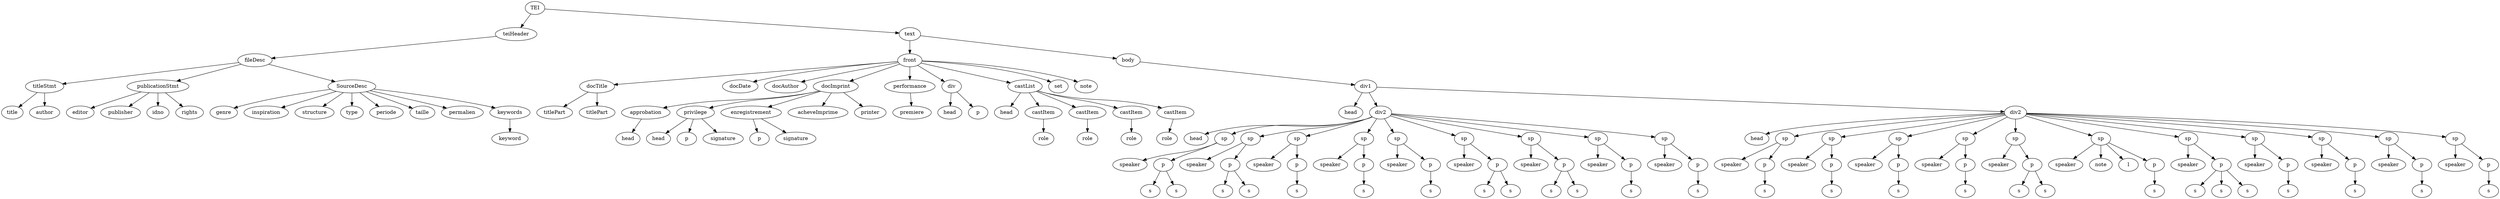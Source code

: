 digraph Tree {
	"t0" [label = "TEI"];
	"t1" [label = "teiHeader"];
	"t2" [label = "fileDesc"];
	"t3" [label = "titleStmt"];
	"t4" [label = "title"];
	"t5" [label = "author"];
	"t6" [label = "publicationStmt"];
	"t7" [label = "editor"];
	"t8" [label = "publisher"];
	"t9" [label = "idno"];
	"t10" [label = "rights"];
	"t11" [label = "SourceDesc"];
	"t12" [label = "genre"];
	"t13" [label = "inspiration"];
	"t14" [label = "structure"];
	"t15" [label = "type"];
	"t16" [label = "periode"];
	"t17" [label = "taille"];
	"t18" [label = "permalien"];
	"t19" [label = "keywords"];
	"t20" [label = "keyword"];
	"t21" [label = "text"];
	"t22" [label = "front"];
	"t23" [label = "docTitle"];
	"t24" [label = "titlePart"];
	"t25" [label = "titlePart"];
	"t26" [label = "docDate"];
	"t27" [label = "docAuthor"];
	"t28" [label = "docImprint"];
	"t29" [label = "approbation"];
	"t30" [label = "head"];
	"t31" [label = "privilege"];
	"t32" [label = "head"];
	"t33" [label = "p"];
	"t34" [label = "signature"];
	"t35" [label = "enregistrement"];
	"t36" [label = "p"];
	"t37" [label = "signature"];
	"t38" [label = "acheveImprime"];
	"t39" [label = "printer"];
	"t40" [label = "performance"];
	"t41" [label = "premiere"];
	"t42" [label = "div"];
	"t43" [label = "head"];
	"t44" [label = "p"];
	"t45" [label = "castList"];
	"t46" [label = "head"];
	"t47" [label = "castItem"];
	"t48" [label = "role"];
	"t49" [label = "castItem"];
	"t50" [label = "role"];
	"t51" [label = "castItem"];
	"t52" [label = "role"];
	"t53" [label = "castItem"];
	"t54" [label = "role"];
	"t55" [label = "set"];
	"t56" [label = "note"];
	"t57" [label = "body"];
	"t58" [label = "div1"];
	"t59" [label = "head"];
	"t60" [label = "div2"];
	"t61" [label = "head"];
	"t62" [label = "sp"];
	"t63" [label = "speaker"];
	"t64" [label = "p"];
	"t65" [label = "s"];
	"t66" [label = "s"];
	"t67" [label = "sp"];
	"t68" [label = "speaker"];
	"t69" [label = "p"];
	"t70" [label = "s"];
	"t71" [label = "s"];
	"t72" [label = "sp"];
	"t73" [label = "speaker"];
	"t74" [label = "p"];
	"t75" [label = "s"];
	"t76" [label = "sp"];
	"t77" [label = "speaker"];
	"t78" [label = "p"];
	"t79" [label = "s"];
	"t80" [label = "sp"];
	"t81" [label = "speaker"];
	"t82" [label = "p"];
	"t83" [label = "s"];
	"t84" [label = "sp"];
	"t85" [label = "speaker"];
	"t86" [label = "p"];
	"t87" [label = "s"];
	"t88" [label = "s"];
	"t89" [label = "sp"];
	"t90" [label = "speaker"];
	"t91" [label = "p"];
	"t92" [label = "s"];
	"t93" [label = "s"];
	"t94" [label = "sp"];
	"t95" [label = "speaker"];
	"t96" [label = "p"];
	"t97" [label = "s"];
	"t98" [label = "sp"];
	"t99" [label = "speaker"];
	"t100" [label = "p"];
	"t101" [label = "s"];
	"t102" [label = "div2"];
	"t103" [label = "head"];
	"t104" [label = "sp"];
	"t105" [label = "speaker"];
	"t106" [label = "p"];
	"t107" [label = "s"];
	"t108" [label = "sp"];
	"t109" [label = "speaker"];
	"t110" [label = "p"];
	"t111" [label = "s"];
	"t112" [label = "sp"];
	"t113" [label = "speaker"];
	"t114" [label = "p"];
	"t115" [label = "s"];
	"t116" [label = "sp"];
	"t117" [label = "speaker"];
	"t118" [label = "p"];
	"t119" [label = "s"];
	"t120" [label = "sp"];
	"t121" [label = "speaker"];
	"t122" [label = "p"];
	"t123" [label = "s"];
	"t124" [label = "s"];
	"t125" [label = "sp"];
	"t126" [label = "speaker"];
	"t127" [label = "note"];
	"t128" [label = "l"];
	"t129" [label = "p"];
	"t130" [label = "s"];
	"t131" [label = "sp"];
	"t132" [label = "speaker"];
	"t133" [label = "p"];
	"t134" [label = "s"];
	"t135" [label = "s"];
	"t136" [label = "s"];
	"t137" [label = "sp"];
	"t138" [label = "speaker"];
	"t139" [label = "p"];
	"t140" [label = "s"];
	"t141" [label = "sp"];
	"t142" [label = "speaker"];
	"t143" [label = "p"];
	"t144" [label = "s"];
	"t145" [label = "sp"];
	"t146" [label = "speaker"];
	"t147" [label = "p"];
	"t148" [label = "s"];
	"t149" [label = "sp"];
	"t150" [label = "speaker"];
	"t151" [label = "p"];
	"t152" [label = "s"];
	"t0" -> "t1";
	"t1" -> "t2";
	"t2" -> "t3";
	"t3" -> "t4";
	"t3" -> "t5";
	"t2" -> "t6";
	"t6" -> "t7";
	"t6" -> "t8";
	"t6" -> "t9";
	"t6" -> "t10";
	"t2" -> "t11";
	"t11" -> "t12";
	"t11" -> "t13";
	"t11" -> "t14";
	"t11" -> "t15";
	"t11" -> "t16";
	"t11" -> "t17";
	"t11" -> "t18";
	"t11" -> "t19";
	"t19" -> "t20";
	"t0" -> "t21";
	"t21" -> "t22";
	"t22" -> "t23";
	"t23" -> "t24";
	"t23" -> "t25";
	"t22" -> "t26";
	"t22" -> "t27";
	"t22" -> "t28";
	"t28" -> "t29";
	"t29" -> "t30";
	"t28" -> "t31";
	"t31" -> "t32";
	"t31" -> "t33";
	"t31" -> "t34";
	"t28" -> "t35";
	"t35" -> "t36";
	"t35" -> "t37";
	"t28" -> "t38";
	"t28" -> "t39";
	"t22" -> "t40";
	"t40" -> "t41";
	"t22" -> "t42";
	"t42" -> "t43";
	"t42" -> "t44";
	"t22" -> "t45";
	"t45" -> "t46";
	"t45" -> "t47";
	"t47" -> "t48";
	"t45" -> "t49";
	"t49" -> "t50";
	"t45" -> "t51";
	"t51" -> "t52";
	"t45" -> "t53";
	"t53" -> "t54";
	"t22" -> "t55";
	"t22" -> "t56";
	"t21" -> "t57";
	"t57" -> "t58";
	"t58" -> "t59";
	"t58" -> "t60";
	"t60" -> "t61";
	"t60" -> "t62";
	"t62" -> "t63";
	"t62" -> "t64";
	"t64" -> "t65";
	"t64" -> "t66";
	"t60" -> "t67";
	"t67" -> "t68";
	"t67" -> "t69";
	"t69" -> "t70";
	"t69" -> "t71";
	"t60" -> "t72";
	"t72" -> "t73";
	"t72" -> "t74";
	"t74" -> "t75";
	"t60" -> "t76";
	"t76" -> "t77";
	"t76" -> "t78";
	"t78" -> "t79";
	"t60" -> "t80";
	"t80" -> "t81";
	"t80" -> "t82";
	"t82" -> "t83";
	"t60" -> "t84";
	"t84" -> "t85";
	"t84" -> "t86";
	"t86" -> "t87";
	"t86" -> "t88";
	"t60" -> "t89";
	"t89" -> "t90";
	"t89" -> "t91";
	"t91" -> "t92";
	"t91" -> "t93";
	"t60" -> "t94";
	"t94" -> "t95";
	"t94" -> "t96";
	"t96" -> "t97";
	"t60" -> "t98";
	"t98" -> "t99";
	"t98" -> "t100";
	"t100" -> "t101";
	"t58" -> "t102";
	"t102" -> "t103";
	"t102" -> "t104";
	"t104" -> "t105";
	"t104" -> "t106";
	"t106" -> "t107";
	"t102" -> "t108";
	"t108" -> "t109";
	"t108" -> "t110";
	"t110" -> "t111";
	"t102" -> "t112";
	"t112" -> "t113";
	"t112" -> "t114";
	"t114" -> "t115";
	"t102" -> "t116";
	"t116" -> "t117";
	"t116" -> "t118";
	"t118" -> "t119";
	"t102" -> "t120";
	"t120" -> "t121";
	"t120" -> "t122";
	"t122" -> "t123";
	"t122" -> "t124";
	"t102" -> "t125";
	"t125" -> "t126";
	"t125" -> "t127";
	"t125" -> "t128";
	"t125" -> "t129";
	"t129" -> "t130";
	"t102" -> "t131";
	"t131" -> "t132";
	"t131" -> "t133";
	"t133" -> "t134";
	"t133" -> "t135";
	"t133" -> "t136";
	"t102" -> "t137";
	"t137" -> "t138";
	"t137" -> "t139";
	"t139" -> "t140";
	"t102" -> "t141";
	"t141" -> "t142";
	"t141" -> "t143";
	"t143" -> "t144";
	"t102" -> "t145";
	"t145" -> "t146";
	"t145" -> "t147";
	"t147" -> "t148";
	"t102" -> "t149";
	"t149" -> "t150";
	"t149" -> "t151";
	"t151" -> "t152";
}
